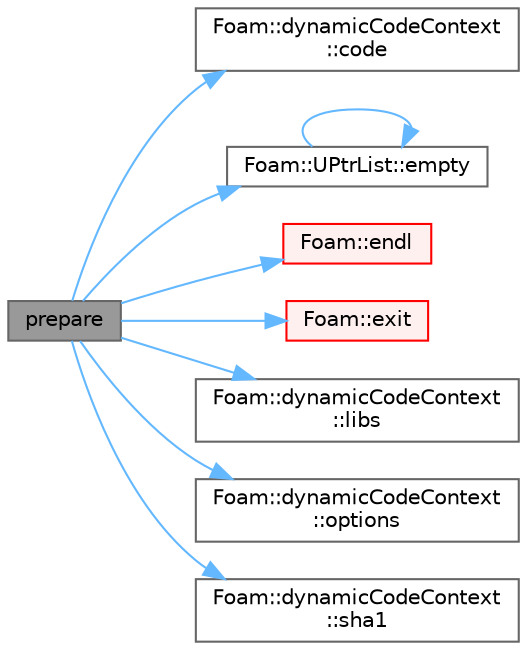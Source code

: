 digraph "prepare"
{
 // LATEX_PDF_SIZE
  bgcolor="transparent";
  edge [fontname=Helvetica,fontsize=10,labelfontname=Helvetica,labelfontsize=10];
  node [fontname=Helvetica,fontsize=10,shape=box,height=0.2,width=0.4];
  rankdir="LR";
  Node1 [id="Node000001",label="prepare",height=0.2,width=0.4,color="gray40", fillcolor="grey60", style="filled", fontcolor="black",tooltip=" "];
  Node1 -> Node2 [id="edge1_Node000001_Node000002",color="steelblue1",style="solid",tooltip=" "];
  Node2 [id="Node000002",label="Foam::dynamicCodeContext\l::code",height=0.2,width=0.4,color="grey40", fillcolor="white", style="filled",URL="$classFoam_1_1dynamicCodeContext.html#a133fd8358d329722adb5d37f58dda03e",tooltip=" "];
  Node1 -> Node3 [id="edge2_Node000001_Node000003",color="steelblue1",style="solid",tooltip=" "];
  Node3 [id="Node000003",label="Foam::UPtrList::empty",height=0.2,width=0.4,color="grey40", fillcolor="white", style="filled",URL="$classFoam_1_1UPtrList.html#a3f6fc5de06a318920d84f3c3742db07f",tooltip=" "];
  Node3 -> Node3 [id="edge3_Node000003_Node000003",color="steelblue1",style="solid",tooltip=" "];
  Node1 -> Node4 [id="edge4_Node000001_Node000004",color="steelblue1",style="solid",tooltip=" "];
  Node4 [id="Node000004",label="Foam::endl",height=0.2,width=0.4,color="red", fillcolor="#FFF0F0", style="filled",URL="$namespaceFoam.html#a7d5eca45a323264dc5fe811500ebda47",tooltip=" "];
  Node1 -> Node8 [id="edge5_Node000001_Node000008",color="steelblue1",style="solid",tooltip=" "];
  Node8 [id="Node000008",label="Foam::exit",height=0.2,width=0.4,color="red", fillcolor="#FFF0F0", style="filled",URL="$namespaceFoam.html#ae0529b088aefc9f83b89dce5c31fda64",tooltip=" "];
  Node1 -> Node10 [id="edge6_Node000001_Node000010",color="steelblue1",style="solid",tooltip=" "];
  Node10 [id="Node000010",label="Foam::dynamicCodeContext\l::libs",height=0.2,width=0.4,color="grey40", fillcolor="white", style="filled",URL="$classFoam_1_1dynamicCodeContext.html#a1fddb0c31391fc4d98f796b22bdd9408",tooltip=" "];
  Node1 -> Node11 [id="edge7_Node000001_Node000011",color="steelblue1",style="solid",tooltip=" "];
  Node11 [id="Node000011",label="Foam::dynamicCodeContext\l::options",height=0.2,width=0.4,color="grey40", fillcolor="white", style="filled",URL="$classFoam_1_1dynamicCodeContext.html#a9c3ccd9b68403037e6b36b8e76f4afb4",tooltip=" "];
  Node1 -> Node12 [id="edge8_Node000001_Node000012",color="steelblue1",style="solid",tooltip=" "];
  Node12 [id="Node000012",label="Foam::dynamicCodeContext\l::sha1",height=0.2,width=0.4,color="grey40", fillcolor="white", style="filled",URL="$classFoam_1_1dynamicCodeContext.html#a2a0cc961f71d8dd5da551c82e02d98fc",tooltip=" "];
}
